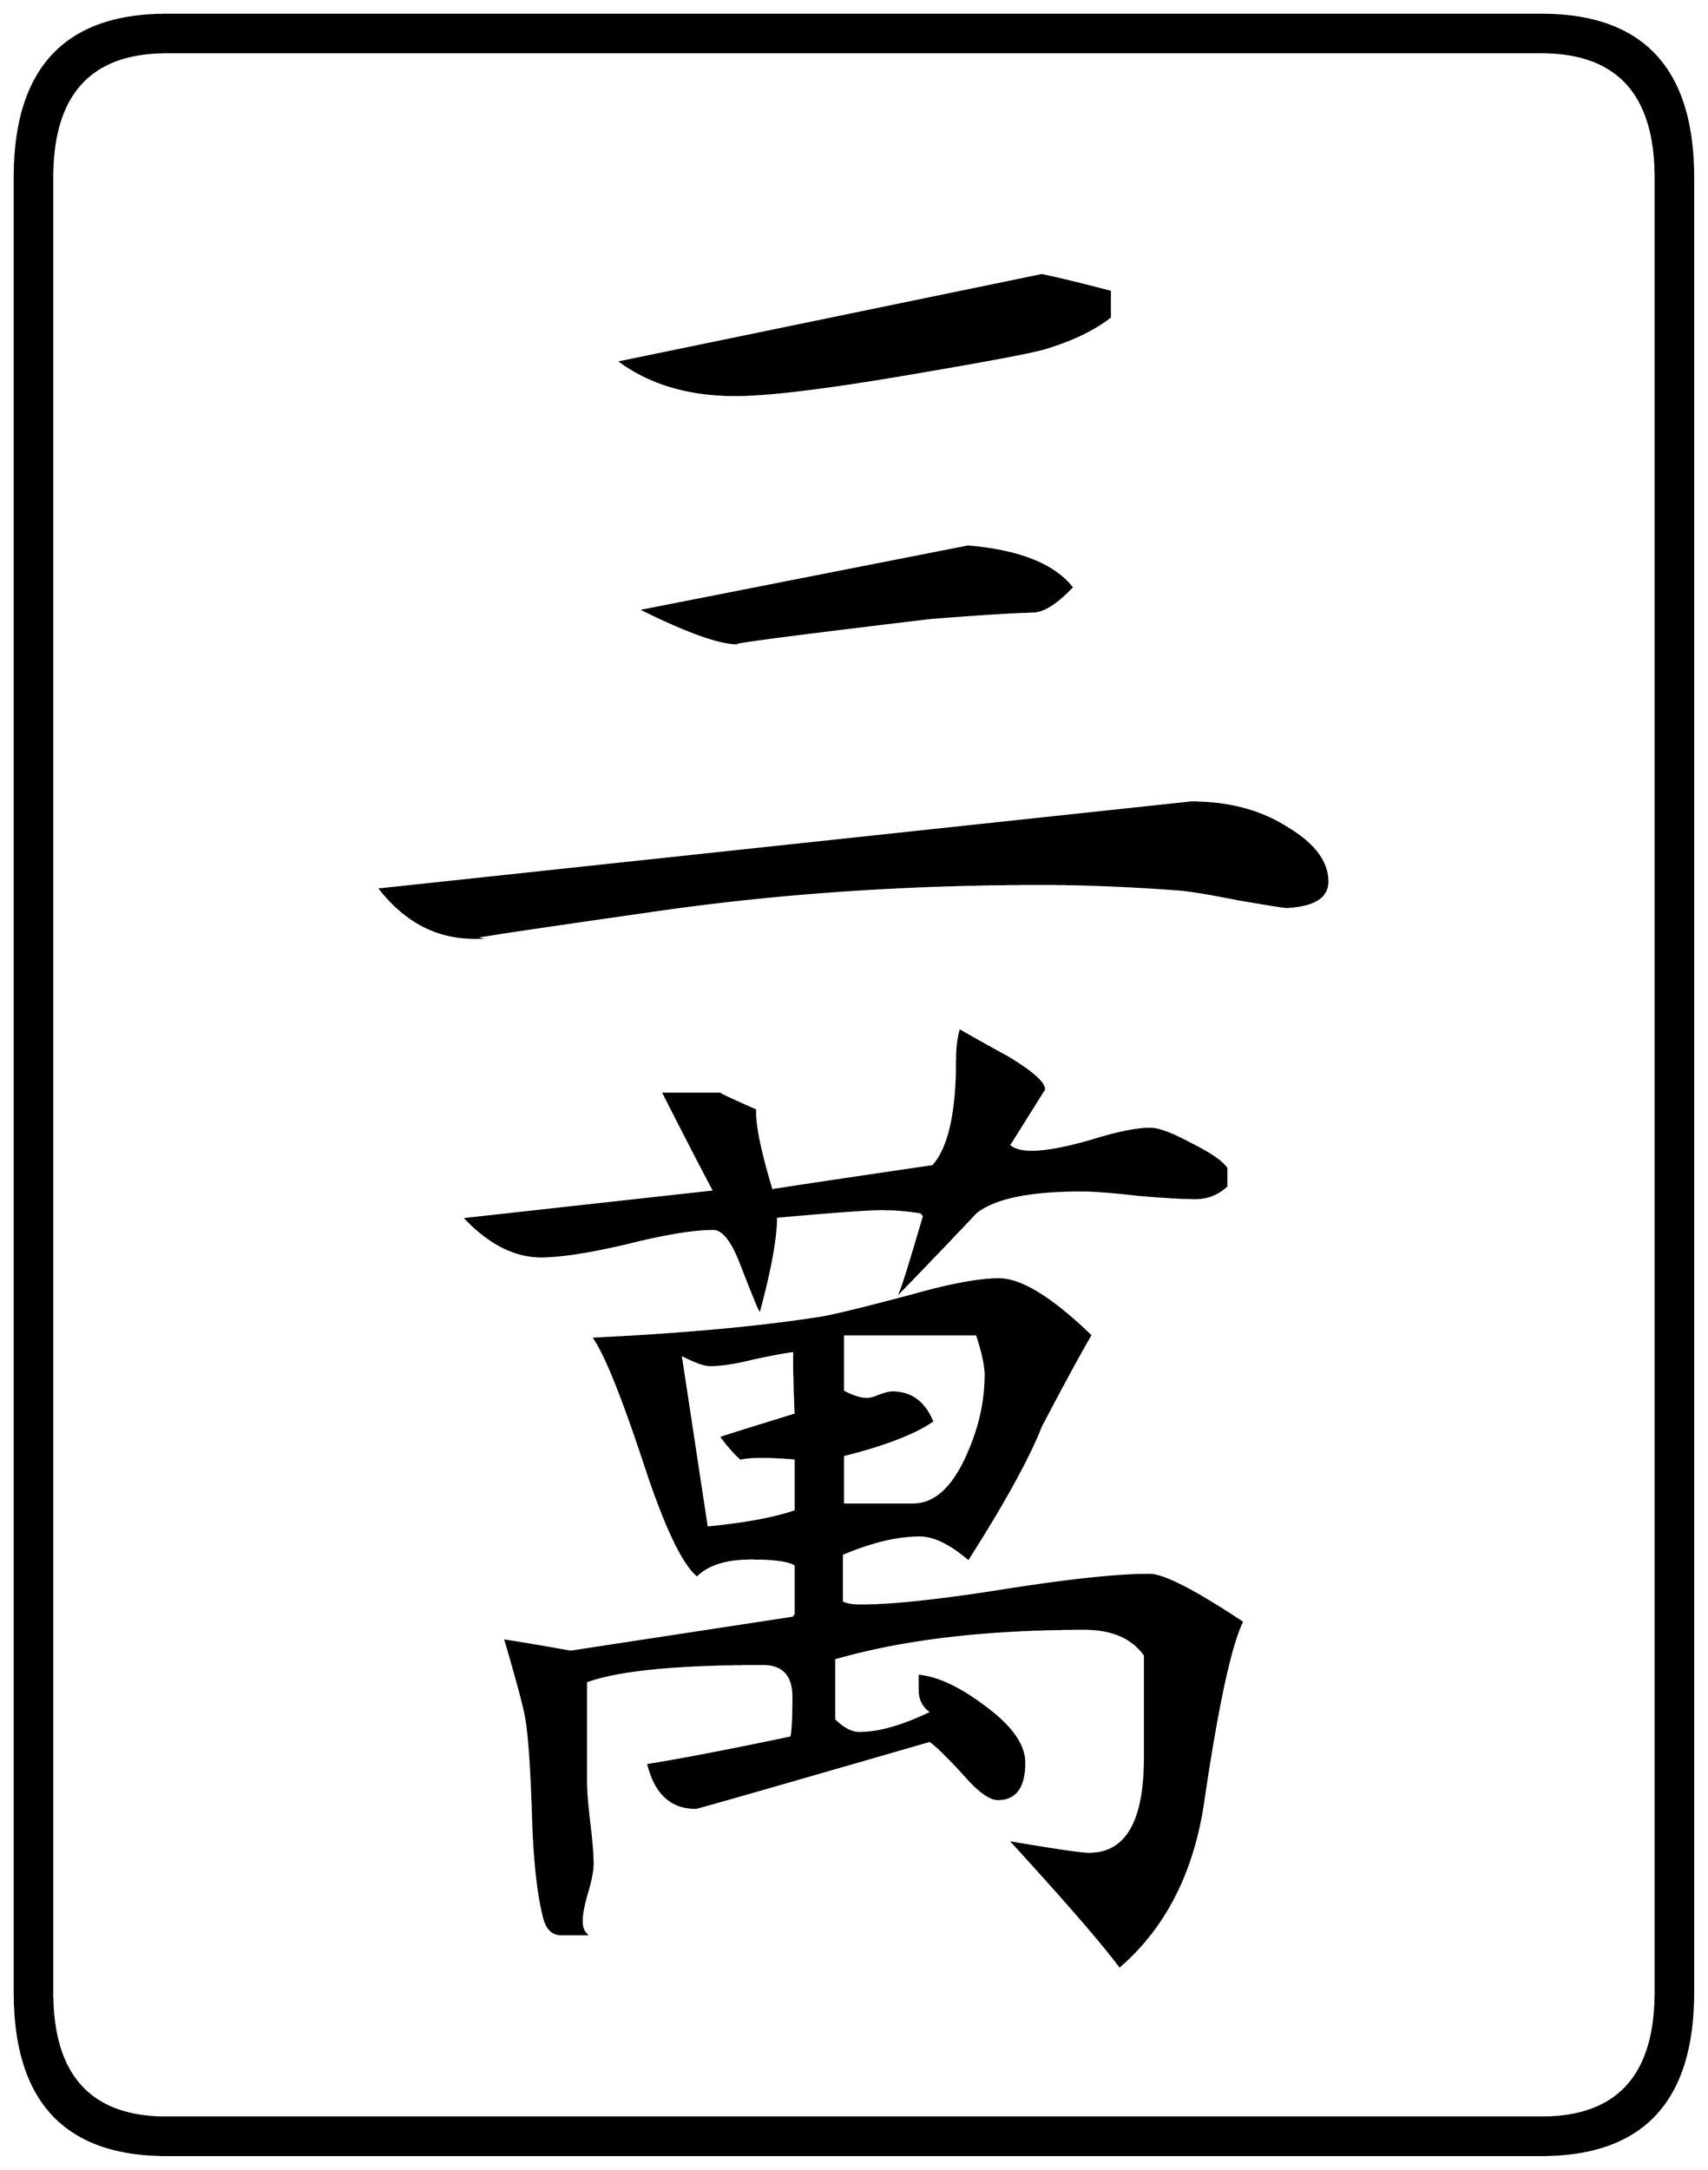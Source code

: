 


\begin{tikzpicture}[y=0.80pt, x=0.80pt, yscale=-1.0, xscale=1.0, inner sep=0pt, outer sep=0pt]
\begin{scope}[shift={(100.0,1706.0)},nonzero rule]
  \path[draw=.,fill=.,line width=1.600pt] (1578.0,244.0) .. controls
    (1578.0,342.667) and (1532.0,392.0) .. (1440.0,392.0) --
    (188.0,392.0) .. controls (96.0,392.0) and (50.0,342.667) ..
    (50.0,244.0) -- (50.0,-1408.0) .. controls (50.0,-1506.667)
    and (96.0,-1556.0) .. (188.0,-1556.0) -- (1440.0,-1556.0) ..
    controls (1532.0,-1556.0) and (1578.0,-1506.667) ..
    (1578.0,-1408.0) -- (1578.0,244.0) -- cycle(1544.0,244.0) --
    (1544.0,-1408.0) .. controls (1544.0,-1484.0) and
    (1509.333,-1522.0) .. (1440.0,-1522.0) -- (188.0,-1522.0) ..
    controls (118.667,-1522.0) and (84.0,-1484.0) ..
    (84.0,-1408.0) -- (84.0,244.0) .. controls (84.0,320.0) and
    (118.667,358.0) .. (188.0,358.0) -- (1440.0,358.0) .. controls
    (1509.333,358.0) and (1544.0,320.0) .. (1544.0,244.0) --
    cycle(1047.0,-1281.0) .. controls (1032.333,-1269.667) and
    (1013.0,-1260.333) .. (989.0,-1253.0) .. controls
    (979.0,-1249.667) and (940.667,-1242.333) .. (874.0,-1231.0) ..
    controls (793.333,-1217.0) and (737.333,-1210.0) ..
    (706.0,-1210.0) .. controls (664.667,-1210.0) and
    (630.0,-1220.0) .. (602.0,-1240.0) -- (985.0,-1319.0) ..
    controls (998.333,-1316.333) and (1019.0,-1311.333) ..
    (1047.0,-1304.0) -- (1047.0,-1281.0) --
    cycle(1012.0,-1035.0) .. controls (998.667,-1021.0) and
    (987.333,-1013.667) .. (978.0,-1013.0) .. controls
    (956.0,-1012.333) and (924.333,-1010.333) .. (883.0,-1007.0) ..
    controls (755.0,-991.667) and (696.667,-984.0) .. (708.0,-984.0)
    .. controls (692.0,-984.0) and (663.667,-994.0) ..
    (623.0,-1014.0) -- (918.0,-1072.0) .. controls
    (964.0,-1068.0) and (995.333,-1055.667) .. (1012.0,-1035.0) --
    cycle(1245.0,-767.0) .. controls (1245.0,-753.0) and
    (1232.667,-745.333) .. (1208.0,-744.0) .. controls
    (1206.0,-744.0) and (1191.333,-746.333) .. (1164.0,-751.0) ..
    controls (1137.333,-756.333) and (1119.0,-759.333) ..
    (1109.0,-760.0) .. controls (1064.333,-763.333) and
    (1023.0,-765.0) .. (985.0,-765.0) .. controls (859.0,-765.0)
    and (739.667,-756.667) .. (627.0,-740.0) .. controls
    (515.0,-724.0) and (462.0,-716.0) .. (468.0,-716.0) ..
    controls (434.667,-716.0) and (406.333,-730.667) .. (383.0,-760.0)
    -- (1121.0,-839.0) .. controls (1155.0,-839.0) and
    (1184.0,-831.333) .. (1208.0,-816.0) .. controls
    (1232.667,-801.333) and (1245.0,-785.0) .. (1245.0,-767.0) --
    cycle(1153.0,-490.0) .. controls (1145.0,-482.667) and
    (1135.667,-479.0) .. (1125.0,-479.0) .. controls
    (1113.667,-479.0) and (1096.333,-480.0) .. (1073.0,-482.0) ..
    controls (1049.667,-484.667) and (1032.333,-486.0) ..
    (1021.0,-486.0) .. controls (973.667,-486.0) and
    (941.667,-479.333) .. (925.0,-466.0) .. controls (902.333,-442.0)
    and (879.667,-418.333) .. (857.0,-395.0) .. controls
    (859.667,-401.667) and (866.667,-424.333) .. (878.0,-463.0) --
    (875.0,-466.0) .. controls (863.0,-468.0) and (851.0,-469.0)
    .. (839.0,-469.0) .. controls (827.0,-469.0) and
    (795.0,-466.667) .. (743.0,-462.0) .. controls (743.0,-443.333)
    and (738.0,-415.333) .. (728.0,-378.0) .. controls
    (727.333,-378.667) and (721.667,-392.667) .. (711.0,-420.0) ..
    controls (703.0,-440.667) and (694.667,-451.0) .. (686.0,-451.0)
    .. controls (668.0,-451.0) and (641.667,-446.667) ..
    (607.0,-438.0) .. controls (573.0,-430.0) and (547.0,-426.0)
    .. (529.0,-426.0) .. controls (505.667,-426.0) and
    (483.0,-437.333) .. (461.0,-460.0) -- (687.0,-485.0) ..
    controls (676.333,-505.0) and (661.0,-534.667) .. (641.0,-574.0)
    -- (692.0,-574.0) .. controls (690.667,-574.0) and
    (701.333,-569.0) .. (724.0,-559.0) .. controls (723.333,-545.667)
    and (728.333,-521.333) .. (739.0,-486.0) .. controls
    (751.0,-488.0) and (800.0,-495.333) .. (886.0,-508.0) ..
    controls (900.667,-524.0) and (908.0,-556.333) .. (908.0,-605.0)
    .. controls (908.0,-615.0) and (909.0,-623.667) ..
    (911.0,-631.0) .. controls (925.0,-623.0) and (939.333,-615.0)
    .. (954.0,-607.0) .. controls (976.0,-593.667) and
    (987.0,-584.0) .. (987.0,-578.0) .. controls (987.0,-578.0)
    and (976.333,-561.0) .. (955.0,-527.0) .. controls
    (959.0,-523.0) and (966.0,-521.0) .. (976.0,-521.0) ..
    controls (988.667,-521.0) and (1006.667,-524.333) ..
    (1030.0,-531.0) .. controls (1053.333,-538.333) and
    (1071.333,-542.0) .. (1084.0,-542.0) .. controls
    (1091.333,-542.0) and (1103.667,-537.333) .. (1121.0,-528.0) ..
    controls (1138.333,-519.333) and (1149.0,-512.0) ..
    (1153.0,-506.0) -- (1153.0,-490.0) -- cycle(1167.0,-93.0) ..
    controls (1156.333,-70.333) and (1144.667,-16.0) .. (1132.0,70.0)
    .. controls (1122.667,134.0) and (1097.333,184.0) ..
    (1056.0,220.0) .. controls (1040.667,199.333) and (1008.333,162.0)
    .. (959.0,108.0) .. controls (998.333,114.667) and
    (1021.333,118.0) .. (1028.0,118.0) .. controls (1062.0,118.0)
    and (1079.0,89.0) .. (1079.0,31.0) -- (1079.0,-63.0) ..
    controls (1067.667,-79.0) and (1049.333,-87.0) .. (1024.0,-87.0)
    .. controls (934.0,-87.0) and (858.0,-78.0) .. (796.0,-60.0)
    -- (796.0,-4.0) .. controls (804.0,4.0) and (811.667,8.0) ..
    (819.0,8.0) .. controls (837.0,8.0) and (859.0,1.667) ..
    (885.0,-11.0) .. controls (877.667,-15.667) and (874.0,-22.333) ..
    (874.0,-31.0) -- (874.0,-44.0) .. controls (891.333,-42.0) and
    (911.333,-32.333) .. (934.0,-15.0) .. controls (957.333,2.333) and
    (969.0,19.0) .. (969.0,35.0) .. controls (969.0,57.0) and
    (961.0,68.0) .. (945.0,68.0) .. controls (937.667,68.0) and
    (927.333,60.333) .. (914.0,45.0) .. controls (898.0,27.667) and
    (887.667,17.667) .. (883.0,15.0) .. controls (742.333,55.667) and
    (671.333,76.0) .. (670.0,76.0) .. controls (648.0,76.0) and
    (633.667,63.0) .. (627.0,37.0) .. controls (656.333,32.333) and
    (699.667,24.0) .. (757.0,12.0) .. controls (758.333,7.333) and
    (759.0,-5.0) .. (759.0,-25.0) .. controls (759.0,-45.0) and
    (749.667,-55.0) .. (731.0,-55.0) .. controls (652.333,-55.0) and
    (598.667,-49.667) .. (570.0,-39.0) -- (570.0,53.0) .. controls
    (570.0,61.0) and (571.0,73.333) .. (573.0,90.0) .. controls
    (575.0,106.667) and (576.0,119.0) .. (576.0,127.0) .. controls
    (576.0,133.0) and (574.333,141.667) .. (571.0,153.0) .. controls
    (567.667,164.333) and (566.0,173.0) .. (566.0,179.0) .. controls
    (566.0,184.333) and (567.333,188.333) .. (570.0,191.0) --
    (547.0,191.0) .. controls (539.667,191.0) and (534.667,186.0) ..
    (532.0,176.0) .. controls (526.667,155.333) and (523.333,125.667) ..
    (522.0,87.0) .. controls (520.667,43.0) and (518.667,12.667) ..
    (516.0,-4.0) .. controls (514.667,-13.333) and (508.333,-37.333) ..
    (497.0,-76.0) .. controls (510.333,-74.0) and (530.0,-70.667) ..
    (556.0,-66.0) -- (759.0,-97.0) -- (761.0,-100.0) --
    (761.0,-145.0) .. controls (756.333,-149.0) and (742.667,-151.0)
    .. (720.0,-151.0) .. controls (698.0,-151.0) and
    (681.667,-146.0) .. (671.0,-136.0) .. controls (657.667,-148.0)
    and (642.0,-181.333) .. (624.0,-236.0) .. controls
    (604.0,-296.667) and (588.667,-335.0) .. (578.0,-351.0) ..
    controls (660.0,-355.0) and (728.667,-361.333) .. (784.0,-370.0)
    .. controls (796.0,-372.0) and (823.333,-378.667) ..
    (866.0,-390.0) .. controls (901.333,-400.0) and (928.0,-405.0)
    .. (946.0,-405.0) .. controls (966.0,-405.0) and
    (993.667,-388.0) .. (1029.0,-354.0) .. controls
    (1016.333,-332.0) and (1001.333,-304.333) .. (984.0,-271.0) ..
    controls (972.667,-242.333) and (950.667,-202.333) .. (918.0,-151.0)
    .. controls (901.333,-165.0) and (886.667,-172.0) ..
    (874.0,-172.0) .. controls (853.333,-172.0) and (829.667,-166.333)
    .. (803.0,-155.0) -- (803.0,-111.0) .. controls
    (807.0,-109.0) and (812.667,-108.0) .. (820.0,-108.0) ..
    controls (848.667,-108.0) and (892.333,-112.667) .. (951.0,-122.0)
    .. controls (1010.333,-131.333) and (1054.333,-136.0) ..
    (1083.0,-136.0) .. controls (1095.667,-136.0) and
    (1123.667,-121.667) .. (1167.0,-93.0) -- cycle(934.0,-318.0) ..
    controls (934.0,-326.667) and (931.333,-339.0) .. (926.0,-355.0)
    -- (804.0,-355.0) -- (804.0,-303.0) .. controls
    (812.667,-298.333) and (820.0,-296.0) .. (826.0,-296.0) ..
    controls (828.667,-296.0) and (832.333,-297.0) .. (837.0,-299.0)
    .. controls (842.333,-301.0) and (846.333,-302.0) ..
    (849.0,-302.0) .. controls (865.667,-302.0) and (877.667,-293.333)
    .. (885.0,-276.0) .. controls (868.333,-264.667) and
    (841.333,-254.333) .. (804.0,-245.0) -- (804.0,-200.0) --
    (868.0,-200.0) .. controls (888.0,-200.0) and (904.667,-215.333)
    .. (918.0,-246.0) .. controls (928.667,-270.0) and
    (934.0,-294.0) .. (934.0,-318.0) -- cycle(761.0,-194.0) --
    (761.0,-242.0) .. controls (736.333,-244.0) and (719.667,-244.0)
    .. (711.0,-242.0) .. controls (706.333,-246.0) and
    (700.667,-252.333) .. (694.0,-261.0) .. controls (695.333,-261.667)
    and (717.667,-268.667) .. (761.0,-282.0) .. controls
    (759.667,-316.667) and (759.333,-336.0) .. (760.0,-340.0) ..
    controls (753.333,-339.333) and (740.667,-337.0) .. (722.0,-333.0)
    .. controls (706.0,-329.0) and (693.0,-327.0) ..
    (683.0,-327.0) .. controls (677.667,-327.0) and (668.667,-330.333)
    .. (656.0,-337.0) -- (680.0,-179.0) .. controls
    (714.667,-182.333) and (741.667,-187.333) .. (761.0,-194.0) --
    cycle;
\end{scope}

\end{tikzpicture}

